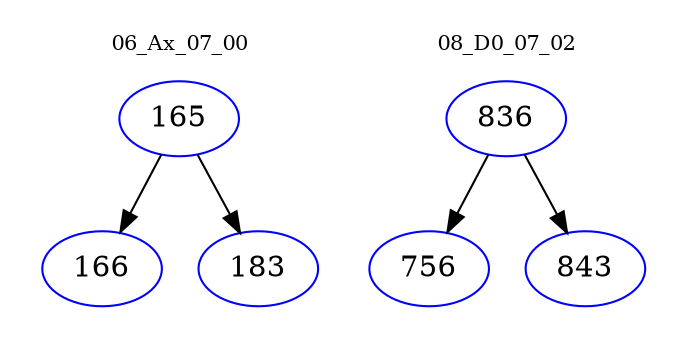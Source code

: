 digraph{
subgraph cluster_0 {
color = white
label = "06_Ax_07_00";
fontsize=10;
T0_165 [label="165", color="blue"]
T0_165 -> T0_166 [color="black"]
T0_166 [label="166", color="blue"]
T0_165 -> T0_183 [color="black"]
T0_183 [label="183", color="blue"]
}
subgraph cluster_1 {
color = white
label = "08_D0_07_02";
fontsize=10;
T1_836 [label="836", color="blue"]
T1_836 -> T1_756 [color="black"]
T1_756 [label="756", color="blue"]
T1_836 -> T1_843 [color="black"]
T1_843 [label="843", color="blue"]
}
}
